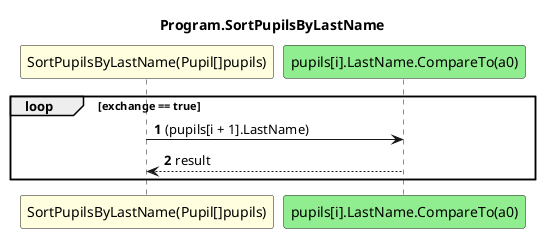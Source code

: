 @startuml Program.SortPupilsByLastName
title Program.SortPupilsByLastName
participant "SortPupilsByLastName(Pupil[]pupils)" as SortPupilsByLastName_p0 #LightYellow
participant "pupils[i].LastName.CompareTo(a0)" as pupils_i_LastName_CompareTo_a0 #LightGreen
autonumber
loop exchange == true
    SortPupilsByLastName_p0 -> pupils_i_LastName_CompareTo_a0 : (pupils[i + 1].LastName)
    pupils_i_LastName_CompareTo_a0 --> SortPupilsByLastName_p0 : result
end
@enduml
